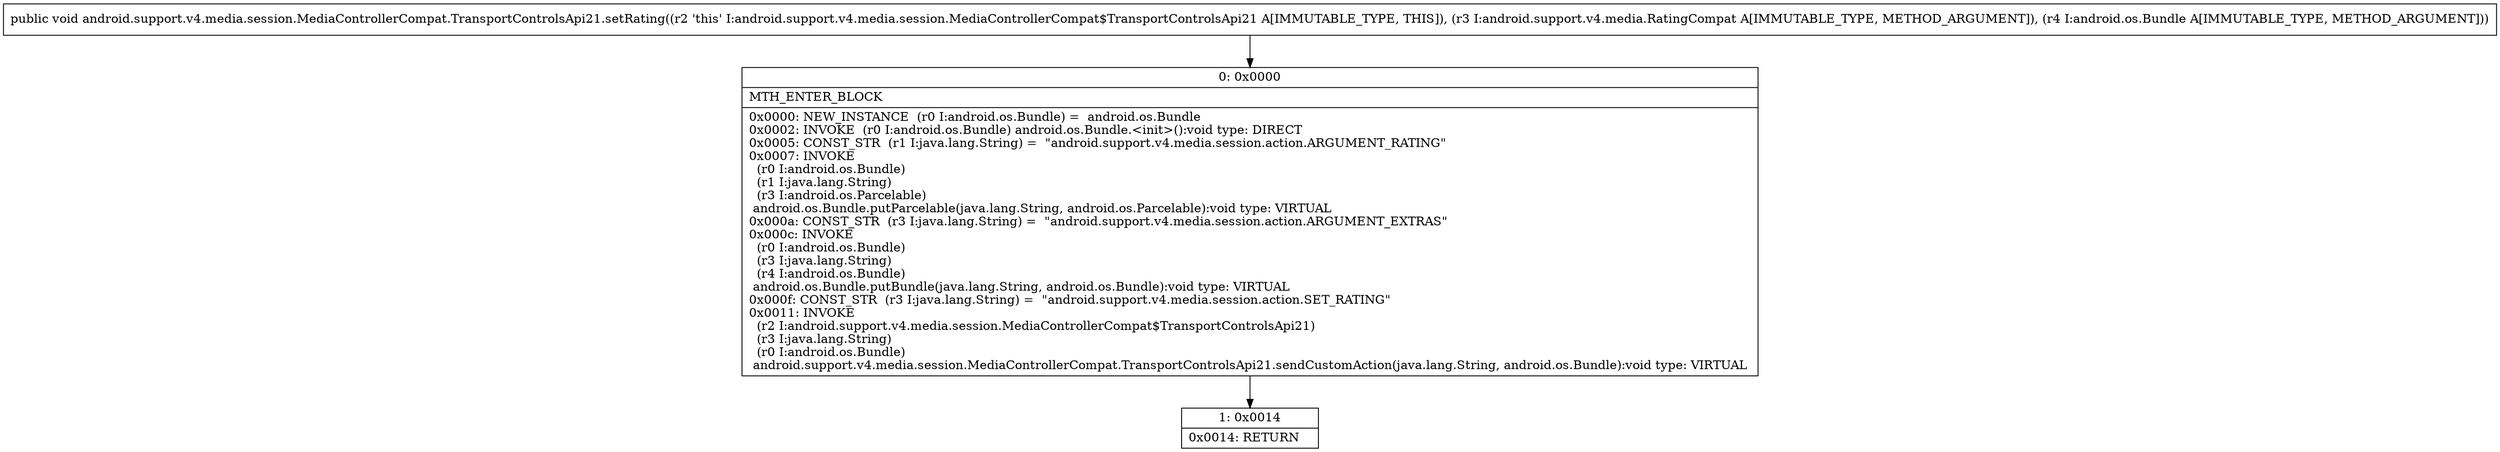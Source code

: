digraph "CFG forandroid.support.v4.media.session.MediaControllerCompat.TransportControlsApi21.setRating(Landroid\/support\/v4\/media\/RatingCompat;Landroid\/os\/Bundle;)V" {
Node_0 [shape=record,label="{0\:\ 0x0000|MTH_ENTER_BLOCK\l|0x0000: NEW_INSTANCE  (r0 I:android.os.Bundle) =  android.os.Bundle \l0x0002: INVOKE  (r0 I:android.os.Bundle) android.os.Bundle.\<init\>():void type: DIRECT \l0x0005: CONST_STR  (r1 I:java.lang.String) =  \"android.support.v4.media.session.action.ARGUMENT_RATING\" \l0x0007: INVOKE  \l  (r0 I:android.os.Bundle)\l  (r1 I:java.lang.String)\l  (r3 I:android.os.Parcelable)\l android.os.Bundle.putParcelable(java.lang.String, android.os.Parcelable):void type: VIRTUAL \l0x000a: CONST_STR  (r3 I:java.lang.String) =  \"android.support.v4.media.session.action.ARGUMENT_EXTRAS\" \l0x000c: INVOKE  \l  (r0 I:android.os.Bundle)\l  (r3 I:java.lang.String)\l  (r4 I:android.os.Bundle)\l android.os.Bundle.putBundle(java.lang.String, android.os.Bundle):void type: VIRTUAL \l0x000f: CONST_STR  (r3 I:java.lang.String) =  \"android.support.v4.media.session.action.SET_RATING\" \l0x0011: INVOKE  \l  (r2 I:android.support.v4.media.session.MediaControllerCompat$TransportControlsApi21)\l  (r3 I:java.lang.String)\l  (r0 I:android.os.Bundle)\l android.support.v4.media.session.MediaControllerCompat.TransportControlsApi21.sendCustomAction(java.lang.String, android.os.Bundle):void type: VIRTUAL \l}"];
Node_1 [shape=record,label="{1\:\ 0x0014|0x0014: RETURN   \l}"];
MethodNode[shape=record,label="{public void android.support.v4.media.session.MediaControllerCompat.TransportControlsApi21.setRating((r2 'this' I:android.support.v4.media.session.MediaControllerCompat$TransportControlsApi21 A[IMMUTABLE_TYPE, THIS]), (r3 I:android.support.v4.media.RatingCompat A[IMMUTABLE_TYPE, METHOD_ARGUMENT]), (r4 I:android.os.Bundle A[IMMUTABLE_TYPE, METHOD_ARGUMENT])) }"];
MethodNode -> Node_0;
Node_0 -> Node_1;
}

